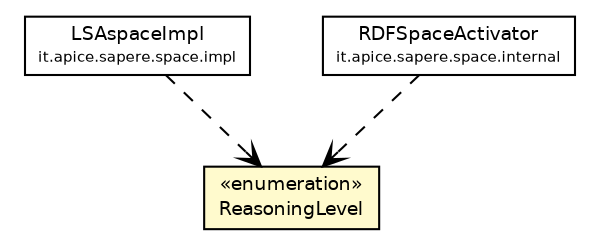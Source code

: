 #!/usr/local/bin/dot
#
# Class diagram 
# Generated by UmlGraph version 4.4 (http://www.spinellis.gr/sw/umlgraph)
#

digraph G {
	edge [fontname="Helvetica",fontsize=10,labelfontname="Helvetica",labelfontsize=10];
	node [fontname="Helvetica",fontsize=10,shape=plaintext];
	// it.apice.sapere.api.space.core.impl.ReasoningLevel
	c138 [label=<<table border="0" cellborder="1" cellspacing="0" cellpadding="2" port="p" bgcolor="lemonChiffon" href="./ReasoningLevel.html">
		<tr><td><table border="0" cellspacing="0" cellpadding="1">
			<tr><td> &laquo;enumeration&raquo; </td></tr>
			<tr><td> ReasoningLevel </td></tr>
		</table></td></tr>
		</table>>, fontname="Helvetica", fontcolor="black", fontsize=9.0];
	// it.apice.sapere.space.impl.LSAspaceImpl
	c202 [label=<<table border="0" cellborder="1" cellspacing="0" cellpadding="2" port="p" href="../../../../space/impl/LSAspaceImpl.html">
		<tr><td><table border="0" cellspacing="0" cellpadding="1">
			<tr><td> LSAspaceImpl </td></tr>
			<tr><td><font point-size="7.0"> it.apice.sapere.space.impl </font></td></tr>
		</table></td></tr>
		</table>>, fontname="Helvetica", fontcolor="black", fontsize=9.0];
	// it.apice.sapere.space.internal.RDFSpaceActivator
	c212 [label=<<table border="0" cellborder="1" cellspacing="0" cellpadding="2" port="p" href="../../../../space/internal/RDFSpaceActivator.html">
		<tr><td><table border="0" cellspacing="0" cellpadding="1">
			<tr><td> RDFSpaceActivator </td></tr>
			<tr><td><font point-size="7.0"> it.apice.sapere.space.internal </font></td></tr>
		</table></td></tr>
		</table>>, fontname="Helvetica", fontcolor="black", fontsize=9.0];
	// it.apice.sapere.space.impl.LSAspaceImpl DEPEND it.apice.sapere.api.space.core.impl.ReasoningLevel
	c202:p -> c138:p [taillabel="", label="", headlabel="", fontname="Helvetica", fontcolor="black", fontsize=10.0, color="black", arrowhead=open, style=dashed];
	// it.apice.sapere.space.internal.RDFSpaceActivator DEPEND it.apice.sapere.api.space.core.impl.ReasoningLevel
	c212:p -> c138:p [taillabel="", label="", headlabel="", fontname="Helvetica", fontcolor="black", fontsize=10.0, color="black", arrowhead=open, style=dashed];
}

